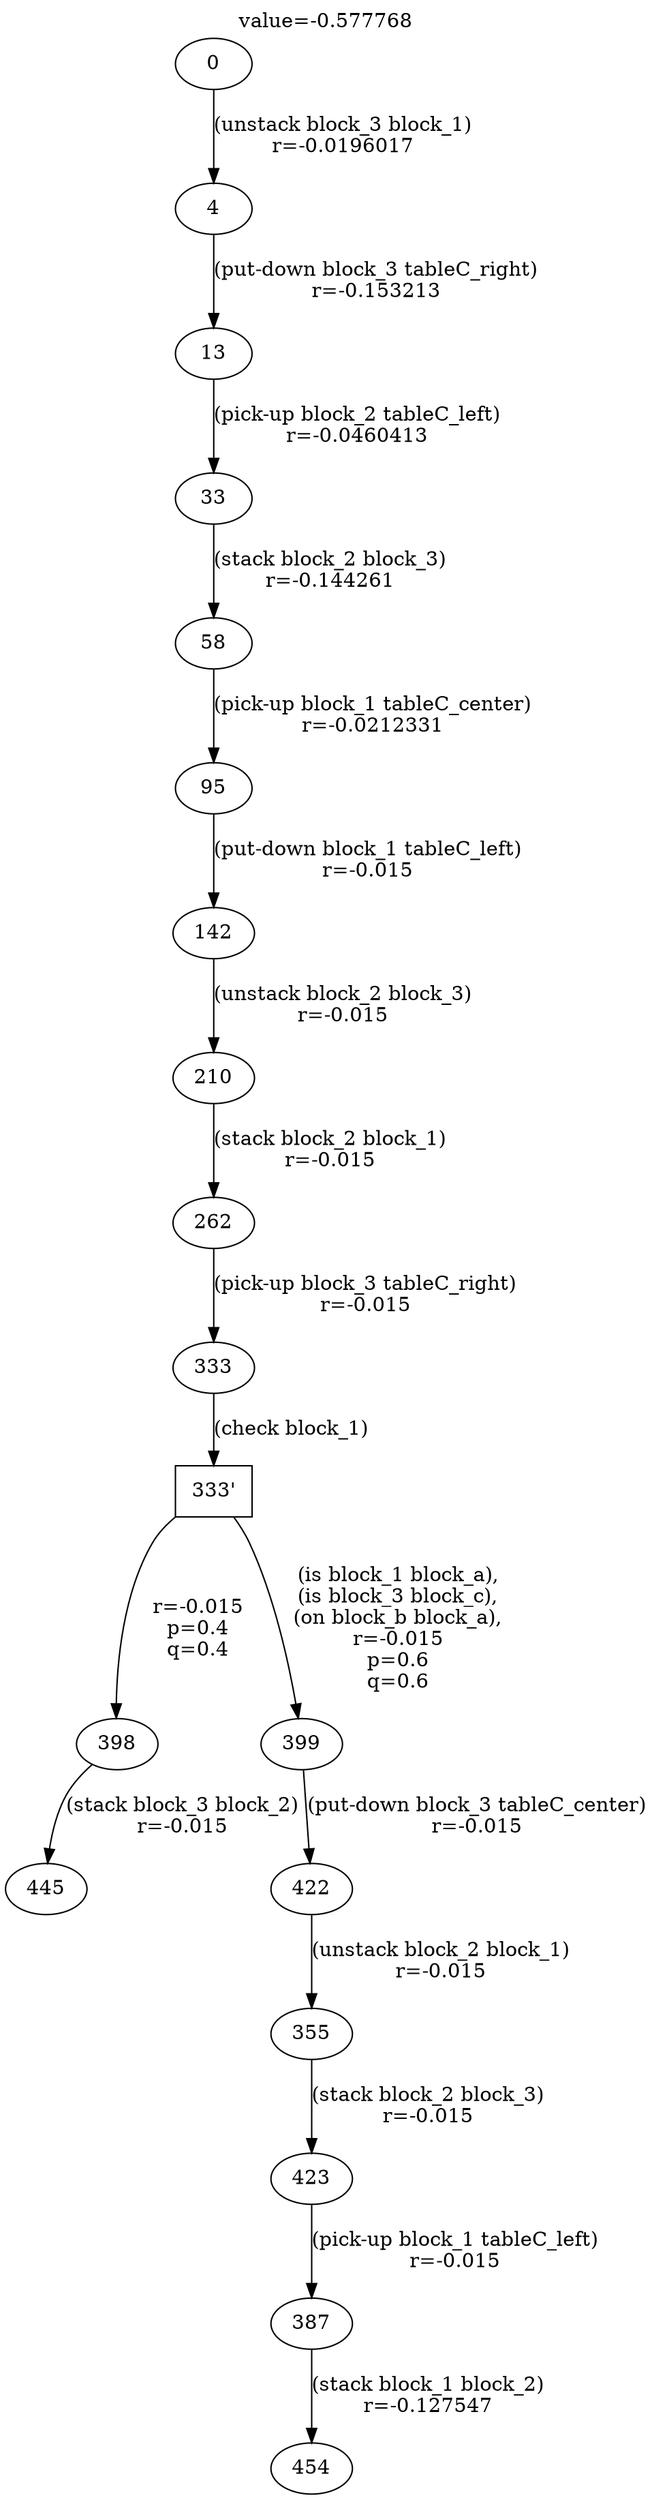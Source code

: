 digraph g{
label="value=-0.577768"
labelloc=top
0->4 [ label="(unstack block_3 block_1)
r=-0.0196017" ];
4->13 [ label="(put-down block_3 tableC_right)
r=-0.153213" ];
13->33 [ label="(pick-up block_2 tableC_left)
r=-0.0460413" ];
33->58 [ label="(stack block_2 block_3)
r=-0.144261" ];
58->95 [ label="(pick-up block_1 tableC_center)
r=-0.0212331" ];
95->142 [ label="(put-down block_1 tableC_left)
r=-0.015" ];
142->210 [ label="(unstack block_2 block_3)
r=-0.015" ];
210->262 [ label="(stack block_2 block_1)
r=-0.015" ];
262->333 [ label="(pick-up block_3 tableC_right)
r=-0.015" ];
"333'" [ shape=box ] ;
333->"333'" [ label="(check block_1)" ];
"333'"->398 [ label="
r=-0.015
p=0.4
q=0.4" ];
398->445 [ label="(stack block_3 block_2)
r=-0.015" ];
"333'"->399 [ label="
(is block_1 block_a),
(is block_3 block_c),
(on block_b block_a),
r=-0.015
p=0.6
q=0.6" ];
399->422 [ label="(put-down block_3 tableC_center)
r=-0.015" ];
422->355 [ label="(unstack block_2 block_1)
r=-0.015" ];
355->423 [ label="(stack block_2 block_3)
r=-0.015" ];
423->387 [ label="(pick-up block_1 tableC_left)
r=-0.015" ];
387->454 [ label="(stack block_1 block_2)
r=-0.127547" ];
}
